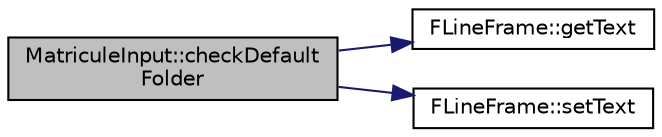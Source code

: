 digraph "MatriculeInput::checkDefaultFolder"
{
 // INTERACTIVE_SVG=YES
  edge [fontname="Helvetica",fontsize="10",labelfontname="Helvetica",labelfontsize="10"];
  node [fontname="Helvetica",fontsize="10",shape=record];
  rankdir="LR";
  Node9 [label="MatriculeInput::checkDefault\lFolder",height=0.2,width=0.4,color="black", fillcolor="grey75", style="filled", fontcolor="black"];
  Node9 -> Node10 [color="midnightblue",fontsize="10",style="solid",fontname="Helvetica"];
  Node10 [label="FLineFrame::getText",height=0.2,width=0.4,color="black", fillcolor="white", style="filled",URL="$class_f_line_frame.html#a63a8e07ab4bbff07da779f45e86e1721",tooltip="Accesseur en lecture : retourne le texte de la ligne. "];
  Node9 -> Node11 [color="midnightblue",fontsize="10",style="solid",fontname="Helvetica"];
  Node11 [label="FLineFrame::setText",height=0.2,width=0.4,color="black", fillcolor="white", style="filled",URL="$class_f_line_frame.html#a532228c9d7ad141dda66d081df38b48a",tooltip="Accesseur en écriture : édite le texte de la ligne. "];
}
